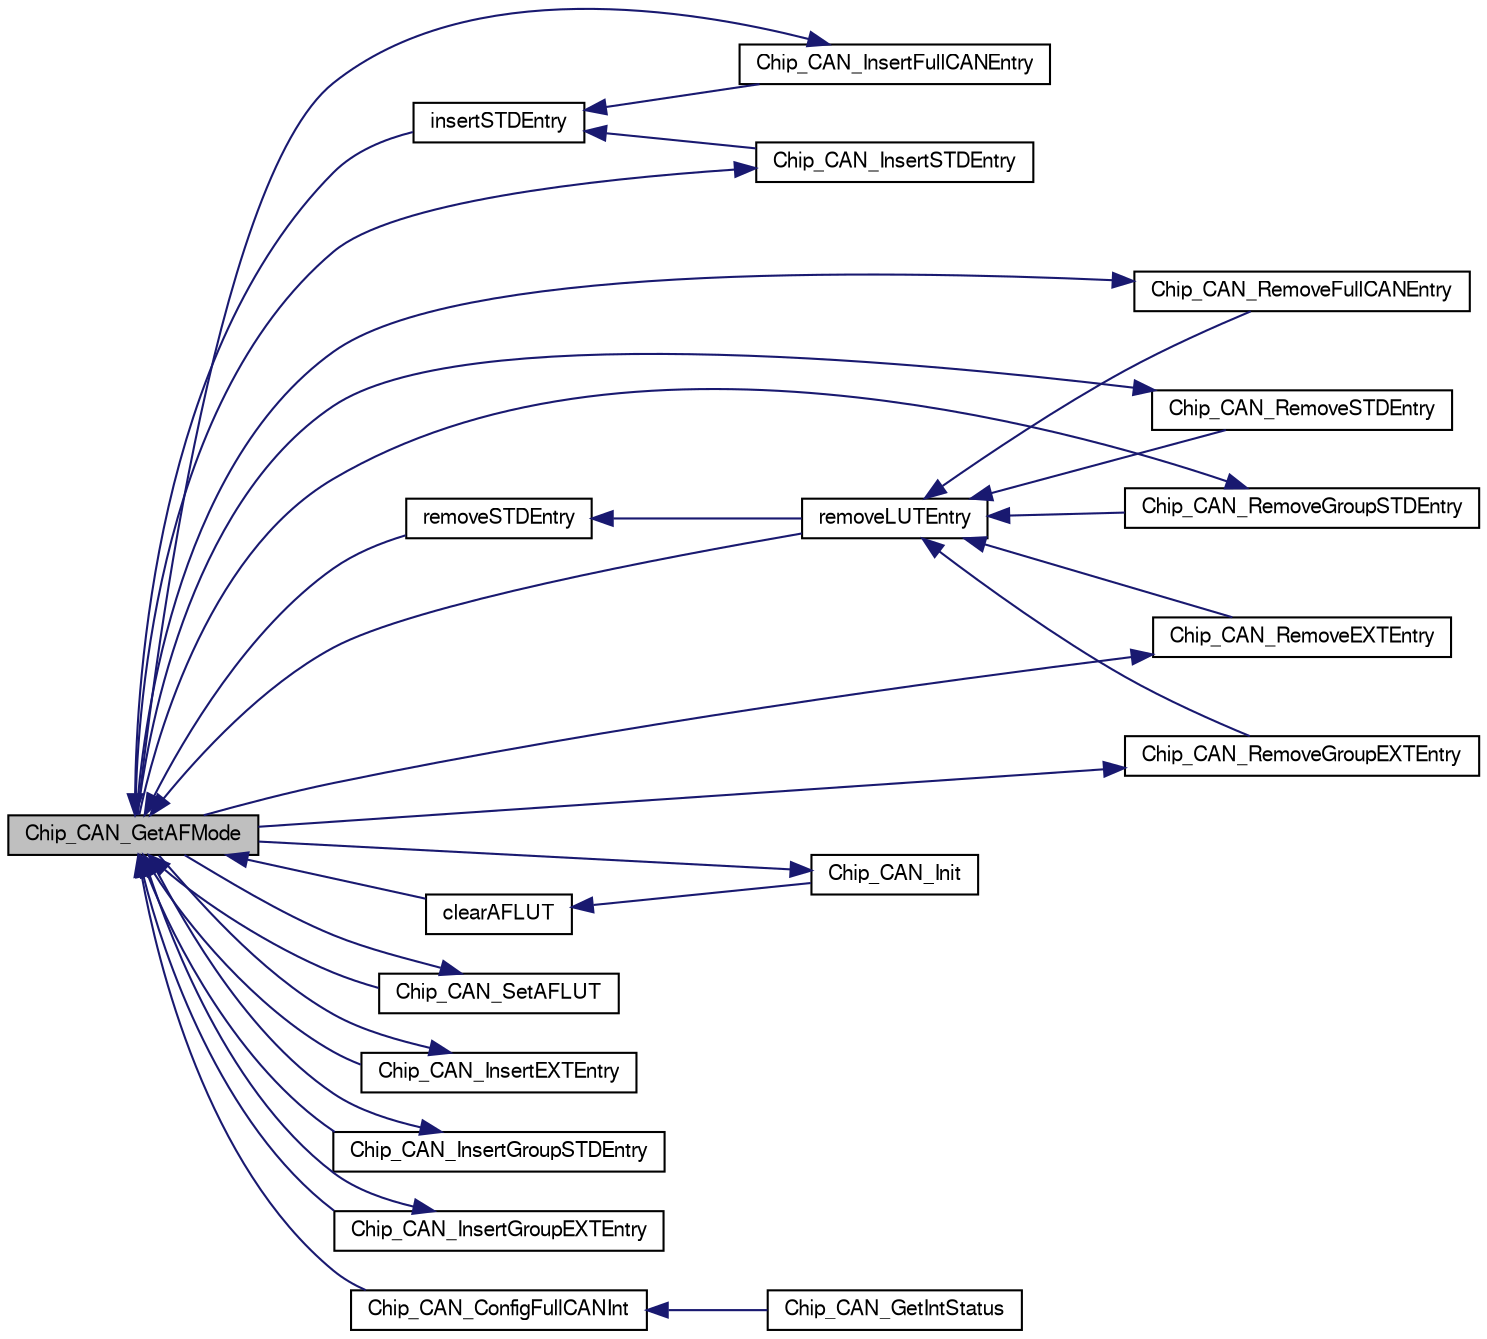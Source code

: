 digraph "Chip_CAN_GetAFMode"
{
  edge [fontname="FreeSans",fontsize="10",labelfontname="FreeSans",labelfontsize="10"];
  node [fontname="FreeSans",fontsize="10",shape=record];
  rankdir="LR";
  Node1 [label="Chip_CAN_GetAFMode",height=0.2,width=0.4,color="black", fillcolor="grey75", style="filled", fontcolor="black"];
  Node1 -> Node2 [dir="back",color="midnightblue",fontsize="10",style="solid"];
  Node2 [label="insertSTDEntry",height=0.2,width=0.4,color="black", fillcolor="white", style="filled",URL="$can__17xx__40xx_8c.html#a0c0de72b5c365c85d9dbe93a4eb1f296"];
  Node2 -> Node3 [dir="back",color="midnightblue",fontsize="10",style="solid"];
  Node3 [label="Chip_CAN_InsertFullCANEntry",height=0.2,width=0.4,color="black", fillcolor="white", style="filled",URL="$group__CAN__17XX__40XX.html#ga3666d1f79e2dcbf0f041205f27494bdf",tooltip="Insert a FullCAN Entry into the current LUT. "];
  Node3 -> Node1 [dir="back",color="midnightblue",fontsize="10",style="solid"];
  Node2 -> Node4 [dir="back",color="midnightblue",fontsize="10",style="solid"];
  Node4 [label="Chip_CAN_InsertSTDEntry",height=0.2,width=0.4,color="black", fillcolor="white", style="filled",URL="$group__CAN__17XX__40XX.html#ga164daa2297bee23837a93bbea3793531",tooltip="Insert an individual Standard Entry into the current LUT. "];
  Node4 -> Node1 [dir="back",color="midnightblue",fontsize="10",style="solid"];
  Node1 -> Node5 [dir="back",color="midnightblue",fontsize="10",style="solid"];
  Node5 [label="removeSTDEntry",height=0.2,width=0.4,color="black", fillcolor="white", style="filled",URL="$can__17xx__40xx_8c.html#ac84dd14acdc2cd74edc65556cac4a65e"];
  Node5 -> Node6 [dir="back",color="midnightblue",fontsize="10",style="solid"];
  Node6 [label="removeLUTEntry",height=0.2,width=0.4,color="black", fillcolor="white", style="filled",URL="$can__17xx__40xx_8c.html#a286515216100adb60d10f27090b21763"];
  Node6 -> Node7 [dir="back",color="midnightblue",fontsize="10",style="solid"];
  Node7 [label="Chip_CAN_RemoveFullCANEntry",height=0.2,width=0.4,color="black", fillcolor="white", style="filled",URL="$group__CAN__17XX__40XX.html#ga8d00f1ed0727ec6812ce72d4a194519f",tooltip="Remove a FullCAN Entry from the current LUT. "];
  Node7 -> Node1 [dir="back",color="midnightblue",fontsize="10",style="solid"];
  Node6 -> Node8 [dir="back",color="midnightblue",fontsize="10",style="solid"];
  Node8 [label="Chip_CAN_RemoveSTDEntry",height=0.2,width=0.4,color="black", fillcolor="white", style="filled",URL="$group__CAN__17XX__40XX.html#gac991bc7a590c7069e4149a0b8ccfcb55",tooltip="Remove an individual Standard Entry from the current LUT. "];
  Node8 -> Node1 [dir="back",color="midnightblue",fontsize="10",style="solid"];
  Node6 -> Node9 [dir="back",color="midnightblue",fontsize="10",style="solid"];
  Node9 [label="Chip_CAN_RemoveGroupSTDEntry",height=0.2,width=0.4,color="black", fillcolor="white", style="filled",URL="$group__CAN__17XX__40XX.html#ga090e4a29bbaebc8de77bc929438dcfb7",tooltip="Remove an Group Standard Entry from the current LUT. "];
  Node9 -> Node1 [dir="back",color="midnightblue",fontsize="10",style="solid"];
  Node6 -> Node10 [dir="back",color="midnightblue",fontsize="10",style="solid"];
  Node10 [label="Chip_CAN_RemoveEXTEntry",height=0.2,width=0.4,color="black", fillcolor="white", style="filled",URL="$group__CAN__17XX__40XX.html#ga01e3a9942d50effd9da2a773d3af943f",tooltip="Remove an individual Extended Entry from the current LUT. "];
  Node10 -> Node1 [dir="back",color="midnightblue",fontsize="10",style="solid"];
  Node6 -> Node11 [dir="back",color="midnightblue",fontsize="10",style="solid"];
  Node11 [label="Chip_CAN_RemoveGroupEXTEntry",height=0.2,width=0.4,color="black", fillcolor="white", style="filled",URL="$group__CAN__17XX__40XX.html#gafa0a59577a1c1d38c4c6a339d018c35d",tooltip="Remove an Group Extended Entry from the current LUT. "];
  Node11 -> Node1 [dir="back",color="midnightblue",fontsize="10",style="solid"];
  Node1 -> Node6 [dir="back",color="midnightblue",fontsize="10",style="solid"];
  Node1 -> Node12 [dir="back",color="midnightblue",fontsize="10",style="solid"];
  Node12 [label="clearAFLUT",height=0.2,width=0.4,color="black", fillcolor="white", style="filled",URL="$can__17xx__40xx_8c.html#ac9f6cb3064ab412be376f38c27542580"];
  Node12 -> Node13 [dir="back",color="midnightblue",fontsize="10",style="solid"];
  Node13 [label="Chip_CAN_Init",height=0.2,width=0.4,color="black", fillcolor="white", style="filled",URL="$group__CAN__17XX__40XX.html#ga4995b9302885e0e577d4566d23c2ce37",tooltip="Initialize CAN Interface. "];
  Node13 -> Node1 [dir="back",color="midnightblue",fontsize="10",style="solid"];
  Node1 -> Node14 [dir="back",color="midnightblue",fontsize="10",style="solid"];
  Node14 [label="Chip_CAN_SetAFLUT",height=0.2,width=0.4,color="black", fillcolor="white", style="filled",URL="$group__CAN__17XX__40XX.html#gaa58803ce4de8c8520925ebd1cbfd2019",tooltip="Set CAN AF LUT. "];
  Node14 -> Node1 [dir="back",color="midnightblue",fontsize="10",style="solid"];
  Node1 -> Node15 [dir="back",color="midnightblue",fontsize="10",style="solid"];
  Node15 [label="Chip_CAN_InsertEXTEntry",height=0.2,width=0.4,color="black", fillcolor="white", style="filled",URL="$group__CAN__17XX__40XX.html#gad6ce5875d9ca861b291a1fc2d91ba026",tooltip="Insert an individual Extended Entry into the current LUT. "];
  Node15 -> Node1 [dir="back",color="midnightblue",fontsize="10",style="solid"];
  Node1 -> Node16 [dir="back",color="midnightblue",fontsize="10",style="solid"];
  Node16 [label="Chip_CAN_InsertGroupSTDEntry",height=0.2,width=0.4,color="black", fillcolor="white", style="filled",URL="$group__CAN__17XX__40XX.html#gaf418fa9333574ccb4e710982f90b650c",tooltip="Insert an Group Standard Entry into the current LUT. "];
  Node16 -> Node1 [dir="back",color="midnightblue",fontsize="10",style="solid"];
  Node1 -> Node17 [dir="back",color="midnightblue",fontsize="10",style="solid"];
  Node17 [label="Chip_CAN_InsertGroupEXTEntry",height=0.2,width=0.4,color="black", fillcolor="white", style="filled",URL="$group__CAN__17XX__40XX.html#ga6bb7c9685df871a1d6dae14908c70397",tooltip="Insert an Group Extended Entry into the current LUT. "];
  Node17 -> Node1 [dir="back",color="midnightblue",fontsize="10",style="solid"];
  Node1 -> Node18 [dir="back",color="midnightblue",fontsize="10",style="solid"];
  Node18 [label="Chip_CAN_ConfigFullCANInt",height=0.2,width=0.4,color="black", fillcolor="white", style="filled",URL="$group__CAN__17XX__40XX.html#ga90ebd27acbebb24951b5707abca13220",tooltip="Enable/Disable CAN controller FullCAN Interrupts. "];
  Node18 -> Node19 [dir="back",color="midnightblue",fontsize="10",style="solid"];
  Node19 [label="Chip_CAN_GetIntStatus",height=0.2,width=0.4,color="black", fillcolor="white", style="filled",URL="$group__CAN__17XX__40XX.html#ga40be5e20a794a039df4465b164d50f74",tooltip="Get interrupt status of the given CAN Controller. "];
}
